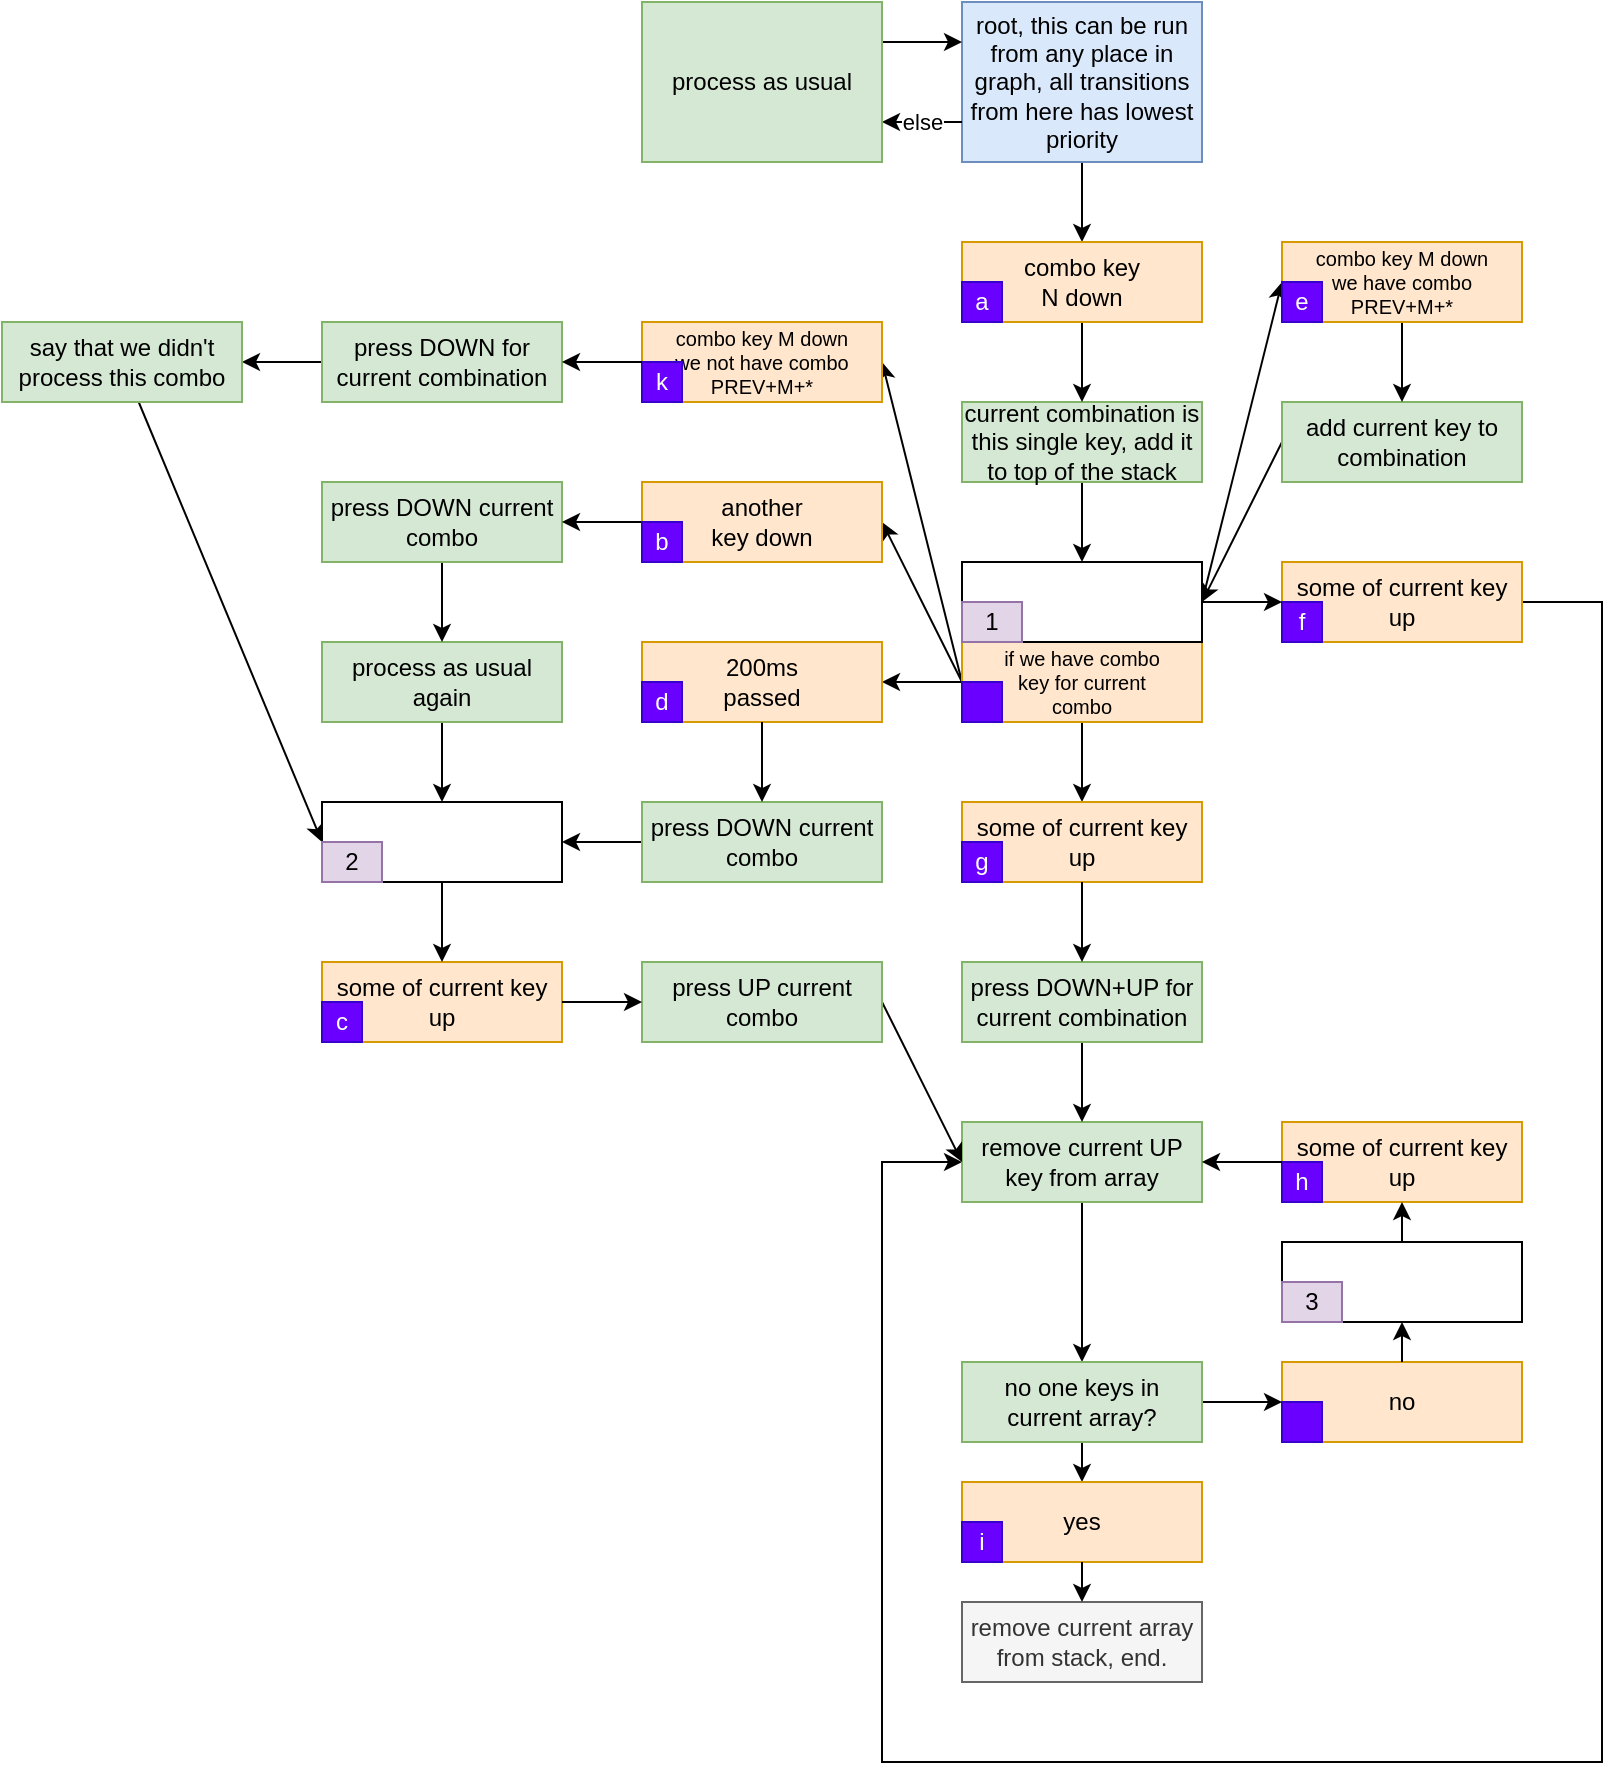 <mxfile version="13.7.9" type="github">
  <diagram id="I-GsIGOzujkdGy-dldfp" name="Page-1">
    <mxGraphModel dx="3" dy="1112" grid="1" gridSize="10" guides="1" tooltips="1" connect="1" arrows="1" fold="1" page="1" pageScale="1" pageWidth="850" pageHeight="1100" math="0" shadow="0">
      <root>
        <mxCell id="0" />
        <mxCell id="1" parent="0" />
        <mxCell id="Cp73jElpVsVrNux0-uJD-24" style="edgeStyle=none;rounded=0;orthogonalLoop=1;jettySize=auto;html=1;" parent="1" source="9FikOTbZSqQ_IjJCwpM8-122" target="Cp73jElpVsVrNux0-uJD-22" edge="1">
          <mxGeometry relative="1" as="geometry" />
        </mxCell>
        <mxCell id="9FikOTbZSqQ_IjJCwpM8-122" value="root, this can be run from any place in graph, all transitions from here has lowest priority" style="rounded=0;whiteSpace=wrap;html=1;fillColor=#dae8fc;strokeColor=#6c8ebf;" parent="1" vertex="1">
          <mxGeometry x="1360" width="120" height="80" as="geometry" />
        </mxCell>
        <mxCell id="9FikOTbZSqQ_IjJCwpM8-123" value="remove current array from stack, end." style="rounded=0;whiteSpace=wrap;html=1;fillColor=#f5f5f5;strokeColor=#666666;fontColor=#333333;" parent="1" vertex="1">
          <mxGeometry x="1360" y="800" width="120" height="40" as="geometry" />
        </mxCell>
        <mxCell id="3cy7uIy2D0ZZn0zKqhlk-67" style="edgeStyle=orthogonalEdgeStyle;rounded=0;orthogonalLoop=1;jettySize=auto;html=1;exitX=1;exitY=0.5;exitDx=0;exitDy=0;" parent="1" source="Cp73jElpVsVrNux0-uJD-68" target="9FikOTbZSqQ_IjJCwpM8-125" edge="1">
          <mxGeometry relative="1" as="geometry">
            <Array as="points">
              <mxPoint x="1680" y="300" />
              <mxPoint x="1680" y="880" />
              <mxPoint x="1320" y="880" />
              <mxPoint x="1320" y="580" />
            </Array>
          </mxGeometry>
        </mxCell>
        <mxCell id="Cp73jElpVsVrNux0-uJD-15" style="edgeStyle=none;rounded=0;orthogonalLoop=1;jettySize=auto;html=1;exitX=1;exitY=0.5;exitDx=0;exitDy=0;entryX=0;entryY=0;entryDx=0;entryDy=0;" parent="1" source="9FikOTbZSqQ_IjJCwpM8-124" target="ggF09_UAsh0PuTfxkhmL-5" edge="1">
          <mxGeometry relative="1" as="geometry" />
        </mxCell>
        <mxCell id="FyaBsQyID1A_M-N_47Ui-7" style="edgeStyle=none;rounded=0;orthogonalLoop=1;jettySize=auto;html=1;" parent="1" source="9FikOTbZSqQ_IjJCwpM8-125" target="FyaBsQyID1A_M-N_47Ui-2" edge="1">
          <mxGeometry relative="1" as="geometry" />
        </mxCell>
        <mxCell id="9FikOTbZSqQ_IjJCwpM8-125" value="remove current UP key from array" style="rounded=0;whiteSpace=wrap;html=1;fillColor=#d5e8d4;strokeColor=#82b366;" parent="1" vertex="1">
          <mxGeometry x="1360" y="560" width="120" height="40" as="geometry" />
        </mxCell>
        <mxCell id="3cy7uIy2D0ZZn0zKqhlk-63" style="edgeStyle=none;rounded=0;orthogonalLoop=1;jettySize=auto;html=1;" parent="1" source="9FikOTbZSqQ_IjJCwpM8-132" target="9FikOTbZSqQ_IjJCwpM8-124" edge="1">
          <mxGeometry relative="1" as="geometry" />
        </mxCell>
        <mxCell id="9FikOTbZSqQ_IjJCwpM8-132" value="current combination is this single key, add it to top of the stack" style="rounded=0;whiteSpace=wrap;html=1;fillColor=#d5e8d4;strokeColor=#82b366;" parent="1" vertex="1">
          <mxGeometry x="1360" y="200" width="120" height="40" as="geometry" />
        </mxCell>
        <mxCell id="3cy7uIy2D0ZZn0zKqhlk-65" style="edgeStyle=none;rounded=0;orthogonalLoop=1;jettySize=auto;html=1;" parent="1" source="9FikOTbZSqQ_IjJCwpM8-134" target="3cy7uIy2D0ZZn0zKqhlk-14" edge="1">
          <mxGeometry relative="1" as="geometry" />
        </mxCell>
        <mxCell id="9FikOTbZSqQ_IjJCwpM8-134" value="process as usual again" style="rounded=0;whiteSpace=wrap;html=1;fillColor=#d5e8d4;strokeColor=#82b366;" parent="1" vertex="1">
          <mxGeometry x="1040" y="320" width="120" height="40" as="geometry" />
        </mxCell>
        <mxCell id="Cp73jElpVsVrNux0-uJD-20" style="edgeStyle=none;rounded=0;orthogonalLoop=1;jettySize=auto;html=1;exitX=0;exitY=0.5;exitDx=0;exitDy=0;entryX=1;entryY=0.5;entryDx=0;entryDy=0;" parent="1" source="3cy7uIy2D0ZZn0zKqhlk-10" target="Cp73jElpVsVrNux0-uJD-19" edge="1">
          <mxGeometry relative="1" as="geometry" />
        </mxCell>
        <mxCell id="Cp73jElpVsVrNux0-uJD-34" style="edgeStyle=none;rounded=0;orthogonalLoop=1;jettySize=auto;html=1;exitX=0;exitY=0.5;exitDx=0;exitDy=0;entryX=1;entryY=0.5;entryDx=0;entryDy=0;" parent="1" source="3cy7uIy2D0ZZn0zKqhlk-10" target="Cp73jElpVsVrNux0-uJD-26" edge="1">
          <mxGeometry relative="1" as="geometry" />
        </mxCell>
        <mxCell id="Cp73jElpVsVrNux0-uJD-65" style="edgeStyle=none;rounded=0;orthogonalLoop=1;jettySize=auto;html=1;exitX=0;exitY=0;exitDx=0;exitDy=0;entryX=1;entryY=0.5;entryDx=0;entryDy=0;" parent="1" source="Cp73jElpVsVrNux0-uJD-76" target="Cp73jElpVsVrNux0-uJD-62" edge="1">
          <mxGeometry relative="1" as="geometry" />
        </mxCell>
        <mxCell id="Cp73jElpVsVrNux0-uJD-71" style="edgeStyle=none;rounded=0;orthogonalLoop=1;jettySize=auto;html=1;exitX=0.5;exitY=1;exitDx=0;exitDy=0;" parent="1" source="3cy7uIy2D0ZZn0zKqhlk-10" target="Cp73jElpVsVrNux0-uJD-42" edge="1">
          <mxGeometry relative="1" as="geometry" />
        </mxCell>
        <mxCell id="3cy7uIy2D0ZZn0zKqhlk-10" value="&lt;p style=&quot;line-height: 100%&quot;&gt;&lt;/p&gt;&lt;div style=&quot;font-size: 10px&quot;&gt;&lt;font style=&quot;font-size: 10px&quot;&gt;if we have combo&lt;/font&gt;&lt;/div&gt;&lt;div style=&quot;font-size: 10px&quot;&gt;&lt;font style=&quot;font-size: 10px&quot;&gt; key for current &lt;br&gt;&lt;/font&gt;&lt;/div&gt;&lt;div style=&quot;font-size: 10px&quot;&gt;&lt;font style=&quot;font-size: 10px&quot;&gt;combo&lt;/font&gt;&lt;/div&gt;&lt;p&gt;&lt;/p&gt;" style="rounded=0;whiteSpace=wrap;html=1;fillColor=#ffe6cc;strokeColor=#d79b00;" parent="1" vertex="1">
          <mxGeometry x="1360" y="320" width="120" height="40" as="geometry" />
        </mxCell>
        <mxCell id="Cp73jElpVsVrNux0-uJD-74" style="edgeStyle=none;rounded=0;orthogonalLoop=1;jettySize=auto;html=1;" parent="1" source="3cy7uIy2D0ZZn0zKqhlk-12" target="9FikOTbZSqQ_IjJCwpM8-125" edge="1">
          <mxGeometry relative="1" as="geometry" />
        </mxCell>
        <mxCell id="3cy7uIy2D0ZZn0zKqhlk-12" value="press DOWN+UP for current combination" style="rounded=0;whiteSpace=wrap;html=1;fillColor=#d5e8d4;strokeColor=#82b366;" parent="1" vertex="1">
          <mxGeometry x="1360" y="480" width="120" height="40" as="geometry" />
        </mxCell>
        <mxCell id="3cy7uIy2D0ZZn0zKqhlk-56" style="edgeStyle=none;rounded=0;orthogonalLoop=1;jettySize=auto;html=1;exitX=0;exitY=0.5;exitDx=0;exitDy=0;entryX=1;entryY=0.5;entryDx=0;entryDy=0;" parent="1" source="3cy7uIy2D0ZZn0zKqhlk-19" target="9FikOTbZSqQ_IjJCwpM8-124" edge="1">
          <mxGeometry relative="1" as="geometry" />
        </mxCell>
        <mxCell id="3cy7uIy2D0ZZn0zKqhlk-19" value="add current key to combination" style="rounded=0;whiteSpace=wrap;html=1;fillColor=#d5e8d4;strokeColor=#82b366;" parent="1" vertex="1">
          <mxGeometry x="1520" y="200" width="120" height="40" as="geometry" />
        </mxCell>
        <mxCell id="3cy7uIy2D0ZZn0zKqhlk-64" style="edgeStyle=none;rounded=0;orthogonalLoop=1;jettySize=auto;html=1;exitX=1;exitY=0.5;exitDx=0;exitDy=0;entryX=0;entryY=0.5;entryDx=0;entryDy=0;" parent="1" source="3cy7uIy2D0ZZn0zKqhlk-26" target="9FikOTbZSqQ_IjJCwpM8-125" edge="1">
          <mxGeometry relative="1" as="geometry" />
        </mxCell>
        <mxCell id="3cy7uIy2D0ZZn0zKqhlk-26" value="press UP current combo" style="rounded=0;whiteSpace=wrap;html=1;fillColor=#d5e8d4;strokeColor=#82b366;" parent="1" vertex="1">
          <mxGeometry x="1200" y="480" width="120" height="40" as="geometry" />
        </mxCell>
        <mxCell id="3cy7uIy2D0ZZn0zKqhlk-53" value="else" style="edgeStyle=none;rounded=0;orthogonalLoop=1;jettySize=auto;html=1;exitX=0;exitY=0.75;exitDx=0;exitDy=0;entryX=1;entryY=0.75;entryDx=0;entryDy=0;" parent="1" source="9FikOTbZSqQ_IjJCwpM8-122" target="3cy7uIy2D0ZZn0zKqhlk-55" edge="1">
          <mxGeometry relative="1" as="geometry">
            <mxPoint x="1360" y="70" as="sourcePoint" />
          </mxGeometry>
        </mxCell>
        <mxCell id="3cy7uIy2D0ZZn0zKqhlk-54" style="edgeStyle=none;rounded=0;orthogonalLoop=1;jettySize=auto;html=1;exitX=1;exitY=0.25;exitDx=0;exitDy=0;entryX=0;entryY=0.25;entryDx=0;entryDy=0;" parent="1" source="3cy7uIy2D0ZZn0zKqhlk-55" target="9FikOTbZSqQ_IjJCwpM8-122" edge="1">
          <mxGeometry relative="1" as="geometry">
            <mxPoint x="1360" y="50" as="targetPoint" />
          </mxGeometry>
        </mxCell>
        <mxCell id="3cy7uIy2D0ZZn0zKqhlk-55" value="process as usual" style="rounded=0;whiteSpace=wrap;html=1;fillColor=#d5e8d4;strokeColor=#82b366;" parent="1" vertex="1">
          <mxGeometry x="1200" width="120" height="80" as="geometry" />
        </mxCell>
        <mxCell id="Cp73jElpVsVrNux0-uJD-54" style="edgeStyle=none;rounded=0;orthogonalLoop=1;jettySize=auto;html=1;" parent="1" source="FyaBsQyID1A_M-N_47Ui-2" target="Cp73jElpVsVrNux0-uJD-52" edge="1">
          <mxGeometry relative="1" as="geometry" />
        </mxCell>
        <mxCell id="Cp73jElpVsVrNux0-uJD-59" style="edgeStyle=none;rounded=0;orthogonalLoop=1;jettySize=auto;html=1;entryX=0;entryY=0.5;entryDx=0;entryDy=0;exitX=1;exitY=0.5;exitDx=0;exitDy=0;" parent="1" source="FyaBsQyID1A_M-N_47Ui-2" target="Cp73jElpVsVrNux0-uJD-57" edge="1">
          <mxGeometry relative="1" as="geometry" />
        </mxCell>
        <mxCell id="FyaBsQyID1A_M-N_47Ui-2" value="no one keys in current array?" style="rounded=0;whiteSpace=wrap;html=1;fillColor=#d5e8d4;strokeColor=#82b366;" parent="1" vertex="1">
          <mxGeometry x="1360" y="680" width="120" height="40" as="geometry" />
        </mxCell>
        <mxCell id="Cp73jElpVsVrNux0-uJD-2" style="edgeStyle=orthogonalEdgeStyle;rounded=0;orthogonalLoop=1;jettySize=auto;html=1;" parent="1" source="Cp73jElpVsVrNux0-uJD-1" target="9FikOTbZSqQ_IjJCwpM8-134" edge="1">
          <mxGeometry relative="1" as="geometry" />
        </mxCell>
        <mxCell id="Cp73jElpVsVrNux0-uJD-1" value="&lt;div&gt;press DOWN current combo&lt;/div&gt;" style="rounded=0;whiteSpace=wrap;html=1;fillColor=#d5e8d4;strokeColor=#82b366;" parent="1" vertex="1">
          <mxGeometry x="1040" y="240" width="120" height="40" as="geometry" />
        </mxCell>
        <mxCell id="Cp73jElpVsVrNux0-uJD-5" style="rounded=0;orthogonalLoop=1;jettySize=auto;html=1;entryX=1;entryY=0.5;entryDx=0;entryDy=0;exitX=0;exitY=0.5;exitDx=0;exitDy=0;" parent="1" source="Cp73jElpVsVrNux0-uJD-4" target="3cy7uIy2D0ZZn0zKqhlk-14" edge="1">
          <mxGeometry relative="1" as="geometry" />
        </mxCell>
        <mxCell id="Cp73jElpVsVrNux0-uJD-4" value="&lt;div&gt;press DOWN current combo&lt;/div&gt;" style="rounded=0;whiteSpace=wrap;html=1;fillColor=#d5e8d4;strokeColor=#82b366;" parent="1" vertex="1">
          <mxGeometry x="1200" y="400" width="120" height="40" as="geometry" />
        </mxCell>
        <mxCell id="Cp73jElpVsVrNux0-uJD-9" style="edgeStyle=none;rounded=0;orthogonalLoop=1;jettySize=auto;html=1;exitX=0;exitY=0.5;exitDx=0;exitDy=0;" parent="1" source="Cp73jElpVsVrNux0-uJD-6" target="Cp73jElpVsVrNux0-uJD-8" edge="1">
          <mxGeometry relative="1" as="geometry" />
        </mxCell>
        <mxCell id="Cp73jElpVsVrNux0-uJD-6" value="press DOWN for current combination" style="rounded=0;whiteSpace=wrap;html=1;fillColor=#d5e8d4;strokeColor=#82b366;" parent="1" vertex="1">
          <mxGeometry x="1040" y="160" width="120" height="40" as="geometry" />
        </mxCell>
        <mxCell id="Cp73jElpVsVrNux0-uJD-75" style="edgeStyle=none;rounded=0;orthogonalLoop=1;jettySize=auto;html=1;entryX=0;entryY=0;entryDx=0;entryDy=0;" parent="1" source="Cp73jElpVsVrNux0-uJD-8" target="3cy7uIy2D0ZZn0zKqhlk-74" edge="1">
          <mxGeometry relative="1" as="geometry" />
        </mxCell>
        <mxCell id="Cp73jElpVsVrNux0-uJD-8" value="say that we didn&#39;t process this combo" style="rounded=0;whiteSpace=wrap;html=1;fillColor=#d5e8d4;strokeColor=#82b366;" parent="1" vertex="1">
          <mxGeometry x="880" y="160" width="120" height="40" as="geometry" />
        </mxCell>
        <mxCell id="Cp73jElpVsVrNux0-uJD-16" style="edgeStyle=none;rounded=0;orthogonalLoop=1;jettySize=auto;html=1;" parent="1" source="Cp73jElpVsVrNux0-uJD-14" target="3cy7uIy2D0ZZn0zKqhlk-19" edge="1">
          <mxGeometry relative="1" as="geometry" />
        </mxCell>
        <mxCell id="Cp73jElpVsVrNux0-uJD-21" style="edgeStyle=none;rounded=0;orthogonalLoop=1;jettySize=auto;html=1;entryX=1;entryY=0.5;entryDx=0;entryDy=0;" parent="1" source="Cp73jElpVsVrNux0-uJD-19" target="Cp73jElpVsVrNux0-uJD-1" edge="1">
          <mxGeometry relative="1" as="geometry" />
        </mxCell>
        <mxCell id="Cp73jElpVsVrNux0-uJD-25" style="edgeStyle=none;rounded=0;orthogonalLoop=1;jettySize=auto;html=1;" parent="1" source="Cp73jElpVsVrNux0-uJD-22" target="9FikOTbZSqQ_IjJCwpM8-132" edge="1">
          <mxGeometry relative="1" as="geometry" />
        </mxCell>
        <mxCell id="Cp73jElpVsVrNux0-uJD-27" value="" style="group" parent="1" vertex="1" connectable="0">
          <mxGeometry x="1200" y="320" width="120" height="40" as="geometry" />
        </mxCell>
        <mxCell id="Cp73jElpVsVrNux0-uJD-26" value="&lt;div&gt;200ms&lt;/div&gt;&lt;div&gt;passed&lt;br&gt;&lt;/div&gt;" style="rounded=0;whiteSpace=wrap;html=1;fillColor=#ffe6cc;strokeColor=#d79b00;" parent="Cp73jElpVsVrNux0-uJD-27" vertex="1">
          <mxGeometry width="120" height="40" as="geometry" />
        </mxCell>
        <mxCell id="ggF09_UAsh0PuTfxkhmL-3" value="d" style="rounded=0;whiteSpace=wrap;html=1;fillColor=#6a00ff;strokeColor=#3700CC;fontColor=#ffffff;" parent="Cp73jElpVsVrNux0-uJD-27" vertex="1">
          <mxGeometry y="20" width="20" height="20" as="geometry" />
        </mxCell>
        <mxCell id="Cp73jElpVsVrNux0-uJD-28" value="" style="group" parent="1" vertex="1" connectable="0">
          <mxGeometry x="1200" y="240" width="120" height="40" as="geometry" />
        </mxCell>
        <mxCell id="Cp73jElpVsVrNux0-uJD-19" value="&lt;div&gt;another &lt;br&gt;&lt;/div&gt;&lt;div&gt;key down&lt;/div&gt;" style="rounded=0;whiteSpace=wrap;html=1;fillColor=#ffe6cc;strokeColor=#d79b00;" parent="Cp73jElpVsVrNux0-uJD-28" vertex="1">
          <mxGeometry width="120" height="40" as="geometry" />
        </mxCell>
        <mxCell id="ggF09_UAsh0PuTfxkhmL-2" value="b" style="rounded=0;whiteSpace=wrap;html=1;fillColor=#6a00ff;strokeColor=#3700CC;fontColor=#ffffff;" parent="Cp73jElpVsVrNux0-uJD-28" vertex="1">
          <mxGeometry y="20" width="20" height="20" as="geometry" />
        </mxCell>
        <mxCell id="Cp73jElpVsVrNux0-uJD-29" value="" style="group" parent="1" vertex="1" connectable="0">
          <mxGeometry x="1520" y="120" width="120" height="40" as="geometry" />
        </mxCell>
        <mxCell id="Cp73jElpVsVrNux0-uJD-14" value="&lt;div style=&quot;font-size: 10px&quot;&gt;&lt;font style=&quot;font-size: 10px&quot;&gt;combo key M down&lt;/font&gt;&lt;div&gt;&lt;font style=&quot;font-size: 10px&quot;&gt;we have combo PREV+M&lt;/font&gt;&lt;font style=&quot;font-size: 10px&quot;&gt;+*&lt;/font&gt;&lt;/div&gt;&lt;/div&gt;" style="rounded=0;whiteSpace=wrap;html=1;fillColor=#ffe6cc;strokeColor=#d79b00;" parent="Cp73jElpVsVrNux0-uJD-29" vertex="1">
          <mxGeometry width="120" height="40" as="geometry" />
        </mxCell>
        <mxCell id="ggF09_UAsh0PuTfxkhmL-5" value="e" style="rounded=0;whiteSpace=wrap;html=1;fillColor=#6a00ff;strokeColor=#3700CC;fontColor=#ffffff;" parent="Cp73jElpVsVrNux0-uJD-29" vertex="1">
          <mxGeometry y="20" width="20" height="20" as="geometry" />
        </mxCell>
        <mxCell id="Cp73jElpVsVrNux0-uJD-30" value="" style="group" parent="1" vertex="1" connectable="0">
          <mxGeometry x="1360" y="120" width="120" height="40" as="geometry" />
        </mxCell>
        <mxCell id="Cp73jElpVsVrNux0-uJD-22" value="&lt;div&gt;combo key &lt;br&gt;&lt;/div&gt;&lt;div&gt;N down&lt;/div&gt;" style="rounded=0;whiteSpace=wrap;html=1;fillColor=#ffe6cc;strokeColor=#d79b00;" parent="Cp73jElpVsVrNux0-uJD-30" vertex="1">
          <mxGeometry width="120" height="40" as="geometry" />
        </mxCell>
        <mxCell id="ggF09_UAsh0PuTfxkhmL-1" value="a" style="rounded=0;whiteSpace=wrap;html=1;fillColor=#6a00ff;strokeColor=#3700CC;fontColor=#ffffff;" parent="Cp73jElpVsVrNux0-uJD-30" vertex="1">
          <mxGeometry y="20" width="20" height="20" as="geometry" />
        </mxCell>
        <mxCell id="Cp73jElpVsVrNux0-uJD-31" value="" style="group" parent="1" vertex="1" connectable="0">
          <mxGeometry x="1360" y="280" width="120" height="40" as="geometry" />
        </mxCell>
        <mxCell id="9FikOTbZSqQ_IjJCwpM8-124" value="" style="rounded=0;whiteSpace=wrap;html=1;" parent="Cp73jElpVsVrNux0-uJD-31" vertex="1">
          <mxGeometry width="120" height="40" as="geometry" />
        </mxCell>
        <mxCell id="3cy7uIy2D0ZZn0zKqhlk-70" value="1" style="rounded=0;whiteSpace=wrap;html=1;fillColor=#e1d5e7;strokeColor=#9673a6;" parent="Cp73jElpVsVrNux0-uJD-31" vertex="1">
          <mxGeometry y="20" width="30" height="20" as="geometry" />
        </mxCell>
        <mxCell id="Cp73jElpVsVrNux0-uJD-32" value="" style="group" parent="1" vertex="1" connectable="0">
          <mxGeometry x="1520" y="620" width="120" height="40" as="geometry" />
        </mxCell>
        <mxCell id="FyaBsQyID1A_M-N_47Ui-1" value="" style="rounded=0;whiteSpace=wrap;html=1;" parent="Cp73jElpVsVrNux0-uJD-32" vertex="1">
          <mxGeometry width="120" height="40" as="geometry" />
        </mxCell>
        <mxCell id="3cy7uIy2D0ZZn0zKqhlk-72" value="3" style="rounded=0;whiteSpace=wrap;html=1;fillColor=#e1d5e7;strokeColor=#9673a6;" parent="Cp73jElpVsVrNux0-uJD-32" vertex="1">
          <mxGeometry y="20" width="30" height="20" as="geometry" />
        </mxCell>
        <mxCell id="Cp73jElpVsVrNux0-uJD-33" value="" style="group" parent="1" vertex="1" connectable="0">
          <mxGeometry x="1040" y="400" width="120" height="40" as="geometry" />
        </mxCell>
        <mxCell id="3cy7uIy2D0ZZn0zKqhlk-14" value="" style="rounded=0;whiteSpace=wrap;html=1;" parent="Cp73jElpVsVrNux0-uJD-33" vertex="1">
          <mxGeometry width="120" height="40" as="geometry" />
        </mxCell>
        <mxCell id="3cy7uIy2D0ZZn0zKqhlk-74" value="2" style="rounded=0;whiteSpace=wrap;html=1;fillColor=#e1d5e7;strokeColor=#9673a6;" parent="Cp73jElpVsVrNux0-uJD-33" vertex="1">
          <mxGeometry y="20" width="30" height="20" as="geometry" />
        </mxCell>
        <mxCell id="Cp73jElpVsVrNux0-uJD-35" style="edgeStyle=none;rounded=0;orthogonalLoop=1;jettySize=auto;html=1;" parent="1" source="Cp73jElpVsVrNux0-uJD-26" target="Cp73jElpVsVrNux0-uJD-4" edge="1">
          <mxGeometry relative="1" as="geometry" />
        </mxCell>
        <mxCell id="Cp73jElpVsVrNux0-uJD-36" value="" style="group" parent="1" vertex="1" connectable="0">
          <mxGeometry x="1040" y="480" width="120" height="40" as="geometry" />
        </mxCell>
        <mxCell id="Cp73jElpVsVrNux0-uJD-37" value="some of current key up" style="rounded=0;whiteSpace=wrap;html=1;fillColor=#ffe6cc;strokeColor=#d79b00;" parent="Cp73jElpVsVrNux0-uJD-36" vertex="1">
          <mxGeometry width="120" height="40" as="geometry" />
        </mxCell>
        <mxCell id="Cp73jElpVsVrNux0-uJD-38" value="c" style="rounded=0;whiteSpace=wrap;html=1;fillColor=#6a00ff;strokeColor=#3700CC;fontColor=#ffffff;" parent="Cp73jElpVsVrNux0-uJD-36" vertex="1">
          <mxGeometry y="20" width="20" height="20" as="geometry" />
        </mxCell>
        <mxCell id="Cp73jElpVsVrNux0-uJD-39" style="edgeStyle=none;rounded=0;orthogonalLoop=1;jettySize=auto;html=1;" parent="1" source="3cy7uIy2D0ZZn0zKqhlk-14" target="Cp73jElpVsVrNux0-uJD-37" edge="1">
          <mxGeometry relative="1" as="geometry" />
        </mxCell>
        <mxCell id="Cp73jElpVsVrNux0-uJD-40" style="edgeStyle=none;rounded=0;orthogonalLoop=1;jettySize=auto;html=1;" parent="1" source="Cp73jElpVsVrNux0-uJD-37" target="3cy7uIy2D0ZZn0zKqhlk-26" edge="1">
          <mxGeometry relative="1" as="geometry" />
        </mxCell>
        <mxCell id="Cp73jElpVsVrNux0-uJD-41" value="" style="group" parent="1" vertex="1" connectable="0">
          <mxGeometry x="1360" y="400" width="120" height="40" as="geometry" />
        </mxCell>
        <mxCell id="Cp73jElpVsVrNux0-uJD-42" value="some of current key up" style="rounded=0;whiteSpace=wrap;html=1;fillColor=#ffe6cc;strokeColor=#d79b00;" parent="Cp73jElpVsVrNux0-uJD-41" vertex="1">
          <mxGeometry width="120" height="40" as="geometry" />
        </mxCell>
        <mxCell id="Cp73jElpVsVrNux0-uJD-43" value="g" style="rounded=0;whiteSpace=wrap;html=1;fillColor=#6a00ff;strokeColor=#3700CC;fontColor=#ffffff;" parent="Cp73jElpVsVrNux0-uJD-41" vertex="1">
          <mxGeometry y="20" width="20" height="20" as="geometry" />
        </mxCell>
        <mxCell id="Cp73jElpVsVrNux0-uJD-46" value="" style="group" parent="1" vertex="1" connectable="0">
          <mxGeometry x="1520" y="560" width="120" height="40" as="geometry" />
        </mxCell>
        <mxCell id="Cp73jElpVsVrNux0-uJD-47" value="some of current key up" style="rounded=0;whiteSpace=wrap;html=1;fillColor=#ffe6cc;strokeColor=#d79b00;" parent="Cp73jElpVsVrNux0-uJD-46" vertex="1">
          <mxGeometry width="120" height="40" as="geometry" />
        </mxCell>
        <mxCell id="Cp73jElpVsVrNux0-uJD-48" value="h" style="rounded=0;whiteSpace=wrap;html=1;fillColor=#6a00ff;strokeColor=#3700CC;fontColor=#ffffff;" parent="Cp73jElpVsVrNux0-uJD-46" vertex="1">
          <mxGeometry y="20" width="20" height="20" as="geometry" />
        </mxCell>
        <mxCell id="Cp73jElpVsVrNux0-uJD-49" style="edgeStyle=none;rounded=0;orthogonalLoop=1;jettySize=auto;html=1;entryX=0.5;entryY=1;entryDx=0;entryDy=0;" parent="1" source="FyaBsQyID1A_M-N_47Ui-1" target="Cp73jElpVsVrNux0-uJD-47" edge="1">
          <mxGeometry relative="1" as="geometry" />
        </mxCell>
        <mxCell id="Cp73jElpVsVrNux0-uJD-50" style="edgeStyle=none;rounded=0;orthogonalLoop=1;jettySize=auto;html=1;entryX=1;entryY=0.5;entryDx=0;entryDy=0;exitX=0;exitY=0;exitDx=0;exitDy=0;" parent="1" source="Cp73jElpVsVrNux0-uJD-48" target="9FikOTbZSqQ_IjJCwpM8-125" edge="1">
          <mxGeometry relative="1" as="geometry" />
        </mxCell>
        <mxCell id="Cp73jElpVsVrNux0-uJD-51" value="" style="group" parent="1" vertex="1" connectable="0">
          <mxGeometry x="1360" y="740" width="120" height="40" as="geometry" />
        </mxCell>
        <mxCell id="Cp73jElpVsVrNux0-uJD-52" value="yes" style="rounded=0;whiteSpace=wrap;html=1;fillColor=#ffe6cc;strokeColor=#d79b00;" parent="Cp73jElpVsVrNux0-uJD-51" vertex="1">
          <mxGeometry width="120" height="40" as="geometry" />
        </mxCell>
        <mxCell id="Cp73jElpVsVrNux0-uJD-53" value="i" style="rounded=0;whiteSpace=wrap;html=1;fillColor=#6a00ff;strokeColor=#3700CC;fontColor=#ffffff;" parent="Cp73jElpVsVrNux0-uJD-51" vertex="1">
          <mxGeometry y="20" width="20" height="20" as="geometry" />
        </mxCell>
        <mxCell id="Cp73jElpVsVrNux0-uJD-55" style="edgeStyle=none;rounded=0;orthogonalLoop=1;jettySize=auto;html=1;" parent="1" source="Cp73jElpVsVrNux0-uJD-52" target="9FikOTbZSqQ_IjJCwpM8-123" edge="1">
          <mxGeometry relative="1" as="geometry" />
        </mxCell>
        <mxCell id="Cp73jElpVsVrNux0-uJD-56" value="" style="group" parent="1" vertex="1" connectable="0">
          <mxGeometry x="1520" y="680" width="120" height="40" as="geometry" />
        </mxCell>
        <mxCell id="Cp73jElpVsVrNux0-uJD-57" value="no" style="rounded=0;whiteSpace=wrap;html=1;fillColor=#ffe6cc;strokeColor=#d79b00;" parent="Cp73jElpVsVrNux0-uJD-56" vertex="1">
          <mxGeometry width="120" height="40" as="geometry" />
        </mxCell>
        <mxCell id="Cp73jElpVsVrNux0-uJD-58" value="" style="rounded=0;whiteSpace=wrap;html=1;fillColor=#6a00ff;strokeColor=#3700CC;fontColor=#ffffff;" parent="Cp73jElpVsVrNux0-uJD-56" vertex="1">
          <mxGeometry y="20" width="20" height="20" as="geometry" />
        </mxCell>
        <mxCell id="Cp73jElpVsVrNux0-uJD-60" style="edgeStyle=none;rounded=0;orthogonalLoop=1;jettySize=auto;html=1;" parent="1" source="Cp73jElpVsVrNux0-uJD-57" target="FyaBsQyID1A_M-N_47Ui-1" edge="1">
          <mxGeometry relative="1" as="geometry" />
        </mxCell>
        <mxCell id="Cp73jElpVsVrNux0-uJD-61" value="" style="group" parent="1" vertex="1" connectable="0">
          <mxGeometry x="1200" y="160" width="120" height="40" as="geometry" />
        </mxCell>
        <mxCell id="Cp73jElpVsVrNux0-uJD-62" value="&lt;div style=&quot;font-size: 10px&quot;&gt;&lt;font style=&quot;font-size: 10px&quot;&gt;combo key M down&lt;/font&gt;&lt;div&gt;&lt;font style=&quot;font-size: 10px&quot;&gt;we not have combo PREV+M&lt;/font&gt;&lt;font style=&quot;font-size: 10px&quot;&gt;+*&lt;/font&gt;&lt;/div&gt;&lt;/div&gt;" style="rounded=0;whiteSpace=wrap;html=1;fillColor=#ffe6cc;strokeColor=#d79b00;" parent="Cp73jElpVsVrNux0-uJD-61" vertex="1">
          <mxGeometry width="120" height="40" as="geometry" />
        </mxCell>
        <mxCell id="Cp73jElpVsVrNux0-uJD-63" value="k" style="rounded=0;whiteSpace=wrap;html=1;fillColor=#6a00ff;strokeColor=#3700CC;fontColor=#ffffff;" parent="Cp73jElpVsVrNux0-uJD-61" vertex="1">
          <mxGeometry y="20" width="20" height="20" as="geometry" />
        </mxCell>
        <mxCell id="Cp73jElpVsVrNux0-uJD-66" style="edgeStyle=none;rounded=0;orthogonalLoop=1;jettySize=auto;html=1;" parent="1" source="Cp73jElpVsVrNux0-uJD-62" target="Cp73jElpVsVrNux0-uJD-6" edge="1">
          <mxGeometry relative="1" as="geometry" />
        </mxCell>
        <mxCell id="Cp73jElpVsVrNux0-uJD-67" value="" style="group" parent="1" vertex="1" connectable="0">
          <mxGeometry x="1520" y="280" width="120" height="40" as="geometry" />
        </mxCell>
        <mxCell id="Cp73jElpVsVrNux0-uJD-68" value="some of current key up" style="rounded=0;whiteSpace=wrap;html=1;fillColor=#ffe6cc;strokeColor=#d79b00;" parent="Cp73jElpVsVrNux0-uJD-67" vertex="1">
          <mxGeometry width="120" height="40" as="geometry" />
        </mxCell>
        <mxCell id="Cp73jElpVsVrNux0-uJD-69" value="f" style="rounded=0;whiteSpace=wrap;html=1;fillColor=#6a00ff;strokeColor=#3700CC;fontColor=#ffffff;" parent="Cp73jElpVsVrNux0-uJD-67" vertex="1">
          <mxGeometry y="20" width="20" height="20" as="geometry" />
        </mxCell>
        <mxCell id="Cp73jElpVsVrNux0-uJD-70" style="edgeStyle=none;rounded=0;orthogonalLoop=1;jettySize=auto;html=1;" parent="1" source="9FikOTbZSqQ_IjJCwpM8-124" target="Cp73jElpVsVrNux0-uJD-68" edge="1">
          <mxGeometry relative="1" as="geometry" />
        </mxCell>
        <mxCell id="Cp73jElpVsVrNux0-uJD-72" style="edgeStyle=none;rounded=0;orthogonalLoop=1;jettySize=auto;html=1;" parent="1" source="Cp73jElpVsVrNux0-uJD-42" target="3cy7uIy2D0ZZn0zKqhlk-12" edge="1">
          <mxGeometry relative="1" as="geometry" />
        </mxCell>
        <mxCell id="Cp73jElpVsVrNux0-uJD-76" value="" style="rounded=0;whiteSpace=wrap;html=1;fillColor=#6a00ff;strokeColor=#3700CC;fontColor=#ffffff;" parent="1" vertex="1">
          <mxGeometry x="1360" y="340" width="20" height="20" as="geometry" />
        </mxCell>
      </root>
    </mxGraphModel>
  </diagram>
</mxfile>

